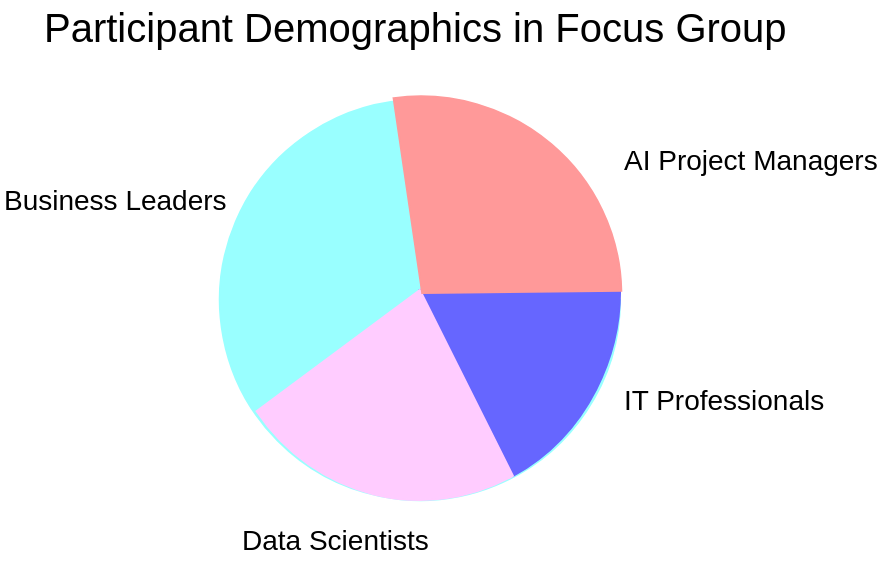 <mxfile version="24.7.14" pages="2">
  <diagram id="PLK2t5zdSbKeSeCh-i4B" name="Page-2">
    <mxGraphModel dx="330" dy="375" grid="1" gridSize="10" guides="1" tooltips="1" connect="1" arrows="1" fold="1" page="1" pageScale="1" pageWidth="827" pageHeight="1169" math="0" shadow="0">
      <root>
        <mxCell id="0" />
        <mxCell id="1" parent="0" />
        <mxCell id="qMh6TCFmQQjdvTsQquxf-8" value="" style="verticalLabelPosition=bottom;verticalAlign=top;html=1;shape=mxgraph.basic.pie;fillColor=#99FFFF;strokeColor=#99FFFF;startAngle=0.25;endAngle=0.002;fontColor=#000000;" vertex="1" parent="1">
          <mxGeometry x="379.94" y="230" width="200.06" height="200" as="geometry" />
        </mxCell>
        <mxCell id="qMh6TCFmQQjdvTsQquxf-9" value="" style="verticalLabelPosition=bottom;verticalAlign=top;html=1;shape=mxgraph.basic.pie;fillColor=#6666FF;strokeColor=#6666FF;startAngle=0.234;endAngle=0.423;fontColor=#ffffff;" vertex="1" parent="1">
          <mxGeometry x="380" y="220" width="200" height="210" as="geometry" />
        </mxCell>
        <mxCell id="qMh6TCFmQQjdvTsQquxf-10" value="" style="verticalLabelPosition=bottom;verticalAlign=top;html=1;shape=mxgraph.basic.pie;fillColor=#FFCCFF;strokeColor=#FFCCFF;startAngle=0.423;endAngle=0.652;" vertex="1" parent="1">
          <mxGeometry x="379.94" y="220" width="200" height="210" as="geometry" />
        </mxCell>
        <mxCell id="qMh6TCFmQQjdvTsQquxf-11" value="" style="verticalLabelPosition=bottom;verticalAlign=top;html=1;shape=mxgraph.basic.pie;fillColor=#FF9999;strokeColor=#FF9999;startAngle=0.436;endAngle=0.706;rotation=-165;" vertex="1" parent="1">
          <mxGeometry x="381.42" y="228.26" width="199.34" height="196.4" as="geometry" />
        </mxCell>
        <mxCell id="p1IRJ7hf3uaZW8QiP4mZ-1" value="Business Leaders" style="text;spacingTop=-5;html=1;points=[];fontSize=14;" vertex="1" parent="1">
          <mxGeometry x="270" y="270" width="50" height="20" as="geometry" />
        </mxCell>
        <mxCell id="p1IRJ7hf3uaZW8QiP4mZ-2" value="AI Project Managers" style="text;spacingTop=-5;html=1;points=[];fontSize=14;" vertex="1" parent="1">
          <mxGeometry x="579.94" y="250" width="50" height="20" as="geometry" />
        </mxCell>
        <mxCell id="p1IRJ7hf3uaZW8QiP4mZ-3" value="IT Professionals" style="text;spacingTop=-5;html=1;points=[];fontSize=14;" vertex="1" parent="1">
          <mxGeometry x="579.94" y="370" width="50" height="20" as="geometry" />
        </mxCell>
        <mxCell id="p1IRJ7hf3uaZW8QiP4mZ-4" value="Data Scientists&amp;nbsp;" style="text;spacingTop=-5;html=1;points=[];fontSize=14;" vertex="1" parent="1">
          <mxGeometry x="389" y="440" width="50" height="20" as="geometry" />
        </mxCell>
        <mxCell id="p1IRJ7hf3uaZW8QiP4mZ-5" value="Participant Demographics in Focus Group" style="text;spacingTop=-5;html=1;points=[];fontSize=20;" vertex="1" parent="1">
          <mxGeometry x="290" y="180" width="50" height="20" as="geometry" />
        </mxCell>
      </root>
    </mxGraphModel>
  </diagram>
  <diagram id="07fea595-8f29-1299-0266-81d95cde20df" name="Page-1">
    <mxGraphModel dx="-961" dy="1563" grid="1" gridSize="10" guides="1" tooltips="1" connect="1" arrows="1" fold="1" page="1" pageScale="1" pageWidth="1169" pageHeight="827" background="none" math="0" shadow="0">
      <root>
        <mxCell id="0" />
        <mxCell id="1" parent="0" />
        <mxCell id="727" value="" style="edgeStyle=none;html=1;fontColor=#000000;strokeWidth=3;strokeColor=#000000;shape=link;width=-2.857;" parent="1" edge="1">
          <mxGeometry width="100" height="100" relative="1" as="geometry">
            <mxPoint x="2760" y="1546.5" as="sourcePoint" />
            <mxPoint x="2762.5" y="872" as="targetPoint" />
          </mxGeometry>
        </mxCell>
        <mxCell id="729" value="" style="whiteSpace=wrap;fillColor=#CC99FF;gradientDirection=east;strokeColor=#9673a6;html=1;" parent="1" vertex="1">
          <mxGeometry x="2762.5" y="1392" width="840" height="120" as="geometry" />
        </mxCell>
        <mxCell id="734" value="" style="edgeStyle=none;html=1;fontColor=#000000;strokeWidth=3;strokeColor=#000000;" parent="1" edge="1">
          <mxGeometry width="100" height="100" relative="1" as="geometry">
            <mxPoint x="2760" y="1546.5" as="sourcePoint" />
            <mxPoint x="3812.5" y="1542" as="targetPoint" />
          </mxGeometry>
        </mxCell>
        <mxCell id="736" value="0" style="text;spacingTop=-5;align=center;verticalAlign=middle;fontStyle=0;html=1;fontSize=18;points=[];strokeColor=none;" parent="1" vertex="1">
          <mxGeometry x="2700" y="1546.5" width="120" height="30" as="geometry" />
        </mxCell>
        <mxCell id="737" value="10" style="text;spacingTop=-5;align=center;verticalAlign=middle;fontStyle=0;html=1;fontSize=18;points=[];strokeColor=none;" parent="1" vertex="1">
          <mxGeometry x="2820" y="1546.5" width="120" height="30" as="geometry" />
        </mxCell>
        <mxCell id="742" value="Skill Shortages" style="text;spacingTop=-5;html=1;points=[];fontSize=35;" parent="1" vertex="1">
          <mxGeometry x="2480" y="950" width="200" height="20" as="geometry" />
        </mxCell>
        <mxCell id="743" value="Data Access&amp;nbsp;" style="text;spacingTop=-5;html=1;points=[];fontSize=35;" parent="1" vertex="1">
          <mxGeometry x="2490" y="1110" width="80" height="20" as="geometry" />
        </mxCell>
        <mxCell id="744" value="Technical Complexity" style="text;spacingTop=-5;html=1;points=[];fontSize=35;" parent="1" vertex="1">
          <mxGeometry x="2420" y="1420" width="80" height="20" as="geometry" />
        </mxCell>
        <mxCell id="749" value="&lt;font style=&quot;font-size: 40px;&quot;&gt;Challenges Faced by Business in AI Integration&lt;/font&gt;" style="text;spacingTop=-5;align=center;verticalAlign=middle;fontSize=40;fontStyle=1;html=1;points=[]" parent="1" vertex="1">
          <mxGeometry x="2835" y="720" width="810" height="45" as="geometry" />
        </mxCell>
        <mxCell id="6RLW1QieSQcELM51D8rQ-754" value="20" style="text;spacingTop=-5;align=center;verticalAlign=middle;fontStyle=0;html=1;fontSize=18;points=[];strokeColor=none;" vertex="1" parent="1">
          <mxGeometry x="2940" y="1546.5" width="120" height="30" as="geometry" />
        </mxCell>
        <mxCell id="6RLW1QieSQcELM51D8rQ-755" value="30" style="text;spacingTop=-5;align=center;verticalAlign=middle;fontStyle=0;html=1;fontSize=18;points=[];strokeColor=none;" vertex="1" parent="1">
          <mxGeometry x="3060" y="1546.5" width="120" height="30" as="geometry" />
        </mxCell>
        <mxCell id="6RLW1QieSQcELM51D8rQ-756" value="40" style="text;spacingTop=-5;align=center;verticalAlign=middle;fontStyle=0;html=1;fontSize=18;points=[];strokeColor=none;" vertex="1" parent="1">
          <mxGeometry x="3180" y="1546.5" width="120" height="30" as="geometry" />
        </mxCell>
        <mxCell id="6RLW1QieSQcELM51D8rQ-757" value="50" style="text;spacingTop=-5;align=center;verticalAlign=middle;fontStyle=0;html=1;fontSize=18;points=[];strokeColor=none;" vertex="1" parent="1">
          <mxGeometry x="3300" y="1546.5" width="120" height="30" as="geometry" />
        </mxCell>
        <mxCell id="6RLW1QieSQcELM51D8rQ-759" value="60" style="text;spacingTop=-5;align=center;verticalAlign=middle;fontStyle=0;html=1;fontSize=18;points=[];strokeColor=none;" vertex="1" parent="1">
          <mxGeometry x="3420" y="1546.5" width="120" height="30" as="geometry" />
        </mxCell>
        <mxCell id="6RLW1QieSQcELM51D8rQ-760" value="70" style="text;spacingTop=-5;align=center;verticalAlign=middle;fontStyle=0;html=1;fontSize=18;points=[];strokeColor=none;" vertex="1" parent="1">
          <mxGeometry x="3537.5" y="1546.5" width="120" height="30" as="geometry" />
        </mxCell>
        <mxCell id="6RLW1QieSQcELM51D8rQ-761" value="80" style="text;spacingTop=-5;align=center;verticalAlign=middle;fontStyle=0;html=1;fontSize=18;points=[];strokeColor=none;" vertex="1" parent="1">
          <mxGeometry x="3657.5" y="1546.5" width="120" height="30" as="geometry" />
        </mxCell>
        <mxCell id="6RLW1QieSQcELM51D8rQ-762" value="" style="whiteSpace=wrap;fillColor=#9AC7BF;gradientDirection=east;strokeColor=#9AC7BF;html=1;fontColor=#000000;" vertex="1" parent="1">
          <mxGeometry x="2762.5" y="1232" width="600" height="120" as="geometry" />
        </mxCell>
        <mxCell id="6RLW1QieSQcELM51D8rQ-763" value="" style="whiteSpace=wrap;fillColor=#CCCCFF;gradientDirection=east;strokeColor=none;html=1;fontColor=#ffffff;gradientColor=none;" vertex="1" parent="1">
          <mxGeometry x="2762.5" y="1063" width="720" height="130" as="geometry" />
        </mxCell>
        <mxCell id="6RLW1QieSQcELM51D8rQ-764" value="" style="whiteSpace=wrap;fillColor=#FFCCE6;gradientDirection=east;strokeColor=none;html=1;fontColor=#ffffff;gradientColor=none;" vertex="1" parent="1">
          <mxGeometry x="2762.5" y="906.5" width="920" height="130" as="geometry" />
        </mxCell>
        <mxCell id="6RLW1QieSQcELM51D8rQ-768" value="Cost Barries&amp;nbsp;" style="text;spacingTop=-5;html=1;points=[];fontSize=35;" vertex="1" parent="1">
          <mxGeometry x="2490" y="1270" width="80" height="20" as="geometry" />
        </mxCell>
        <mxCell id="6RLW1QieSQcELM51D8rQ-773" value="Reported Difficulty Level" style="text;spacingTop=-5;html=1;points=[];fontSize=25;" vertex="1" parent="1">
          <mxGeometry x="3120" y="1600" width="270" height="20" as="geometry" />
        </mxCell>
      </root>
    </mxGraphModel>
  </diagram>
</mxfile>
